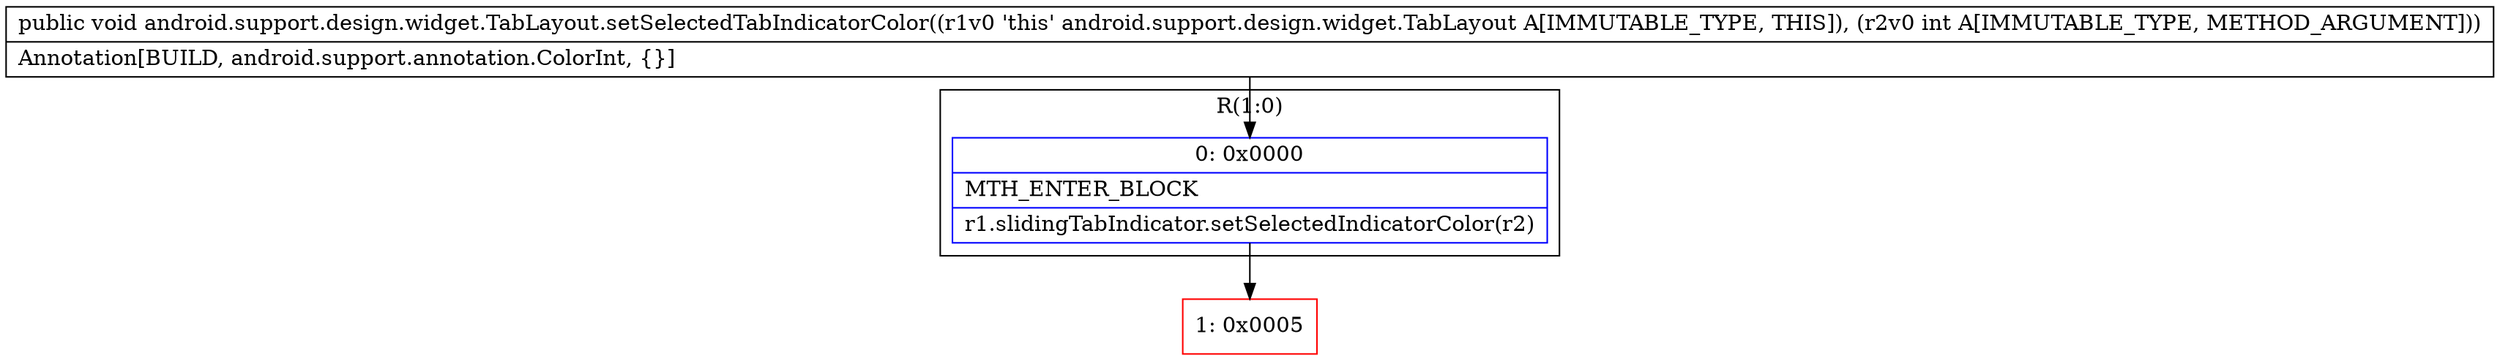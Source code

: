 digraph "CFG forandroid.support.design.widget.TabLayout.setSelectedTabIndicatorColor(I)V" {
subgraph cluster_Region_876835600 {
label = "R(1:0)";
node [shape=record,color=blue];
Node_0 [shape=record,label="{0\:\ 0x0000|MTH_ENTER_BLOCK\l|r1.slidingTabIndicator.setSelectedIndicatorColor(r2)\l}"];
}
Node_1 [shape=record,color=red,label="{1\:\ 0x0005}"];
MethodNode[shape=record,label="{public void android.support.design.widget.TabLayout.setSelectedTabIndicatorColor((r1v0 'this' android.support.design.widget.TabLayout A[IMMUTABLE_TYPE, THIS]), (r2v0 int A[IMMUTABLE_TYPE, METHOD_ARGUMENT]))  | Annotation[BUILD, android.support.annotation.ColorInt, \{\}]\l}"];
MethodNode -> Node_0;
Node_0 -> Node_1;
}

